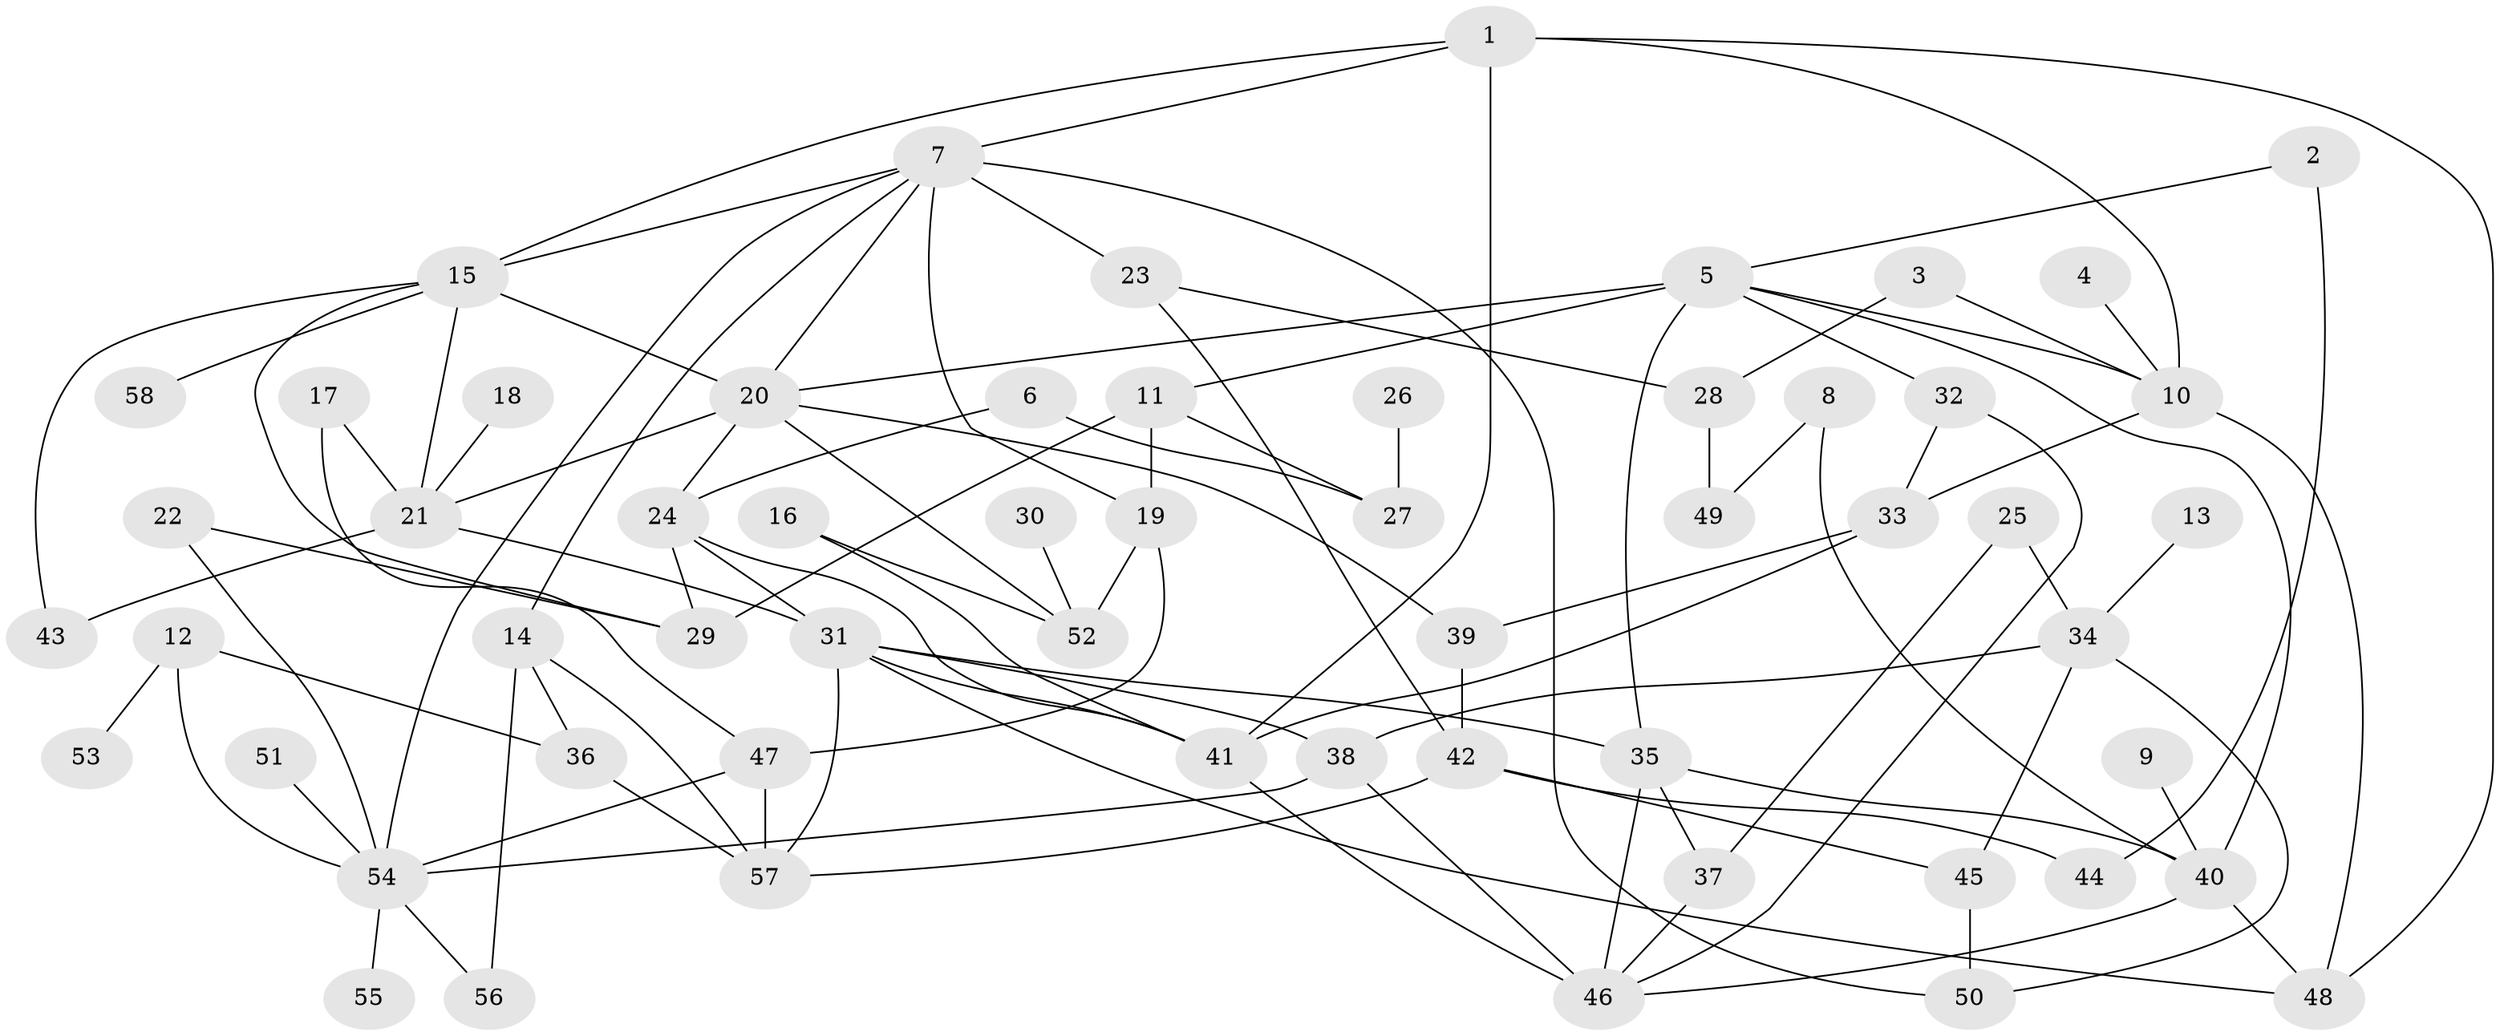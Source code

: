 // original degree distribution, {3: 0.1597222222222222, 6: 0.034722222222222224, 8: 0.013888888888888888, 5: 0.0625, 9: 0.006944444444444444, 4: 0.125, 2: 0.2986111111111111, 7: 0.020833333333333332, 1: 0.2777777777777778}
// Generated by graph-tools (version 1.1) at 2025/36/03/04/25 23:36:08]
// undirected, 58 vertices, 102 edges
graph export_dot {
  node [color=gray90,style=filled];
  1;
  2;
  3;
  4;
  5;
  6;
  7;
  8;
  9;
  10;
  11;
  12;
  13;
  14;
  15;
  16;
  17;
  18;
  19;
  20;
  21;
  22;
  23;
  24;
  25;
  26;
  27;
  28;
  29;
  30;
  31;
  32;
  33;
  34;
  35;
  36;
  37;
  38;
  39;
  40;
  41;
  42;
  43;
  44;
  45;
  46;
  47;
  48;
  49;
  50;
  51;
  52;
  53;
  54;
  55;
  56;
  57;
  58;
  1 -- 7 [weight=1.0];
  1 -- 10 [weight=1.0];
  1 -- 15 [weight=1.0];
  1 -- 41 [weight=1.0];
  1 -- 48 [weight=1.0];
  2 -- 5 [weight=1.0];
  2 -- 44 [weight=1.0];
  3 -- 10 [weight=1.0];
  3 -- 28 [weight=1.0];
  4 -- 10 [weight=1.0];
  5 -- 10 [weight=1.0];
  5 -- 11 [weight=2.0];
  5 -- 20 [weight=1.0];
  5 -- 32 [weight=1.0];
  5 -- 35 [weight=1.0];
  5 -- 40 [weight=1.0];
  6 -- 24 [weight=1.0];
  6 -- 27 [weight=1.0];
  7 -- 14 [weight=1.0];
  7 -- 15 [weight=1.0];
  7 -- 19 [weight=1.0];
  7 -- 20 [weight=1.0];
  7 -- 23 [weight=2.0];
  7 -- 50 [weight=1.0];
  7 -- 54 [weight=1.0];
  8 -- 40 [weight=1.0];
  8 -- 49 [weight=1.0];
  9 -- 40 [weight=1.0];
  10 -- 33 [weight=1.0];
  10 -- 48 [weight=1.0];
  11 -- 19 [weight=1.0];
  11 -- 27 [weight=1.0];
  11 -- 29 [weight=1.0];
  12 -- 36 [weight=1.0];
  12 -- 53 [weight=1.0];
  12 -- 54 [weight=1.0];
  13 -- 34 [weight=1.0];
  14 -- 36 [weight=1.0];
  14 -- 56 [weight=1.0];
  14 -- 57 [weight=1.0];
  15 -- 20 [weight=2.0];
  15 -- 21 [weight=1.0];
  15 -- 29 [weight=1.0];
  15 -- 43 [weight=1.0];
  15 -- 58 [weight=1.0];
  16 -- 41 [weight=1.0];
  16 -- 52 [weight=1.0];
  17 -- 21 [weight=1.0];
  17 -- 47 [weight=1.0];
  18 -- 21 [weight=1.0];
  19 -- 47 [weight=1.0];
  19 -- 52 [weight=1.0];
  20 -- 21 [weight=1.0];
  20 -- 24 [weight=3.0];
  20 -- 39 [weight=1.0];
  20 -- 52 [weight=1.0];
  21 -- 31 [weight=1.0];
  21 -- 43 [weight=1.0];
  22 -- 29 [weight=1.0];
  22 -- 54 [weight=1.0];
  23 -- 28 [weight=1.0];
  23 -- 42 [weight=1.0];
  24 -- 29 [weight=1.0];
  24 -- 31 [weight=1.0];
  24 -- 41 [weight=1.0];
  25 -- 34 [weight=1.0];
  25 -- 37 [weight=1.0];
  26 -- 27 [weight=1.0];
  28 -- 49 [weight=1.0];
  30 -- 52 [weight=1.0];
  31 -- 35 [weight=1.0];
  31 -- 38 [weight=1.0];
  31 -- 41 [weight=2.0];
  31 -- 48 [weight=1.0];
  31 -- 57 [weight=1.0];
  32 -- 33 [weight=1.0];
  32 -- 46 [weight=1.0];
  33 -- 39 [weight=1.0];
  33 -- 41 [weight=1.0];
  34 -- 38 [weight=1.0];
  34 -- 45 [weight=1.0];
  34 -- 50 [weight=1.0];
  35 -- 37 [weight=1.0];
  35 -- 40 [weight=1.0];
  35 -- 46 [weight=1.0];
  36 -- 57 [weight=1.0];
  37 -- 46 [weight=1.0];
  38 -- 46 [weight=1.0];
  38 -- 54 [weight=1.0];
  39 -- 42 [weight=1.0];
  40 -- 46 [weight=1.0];
  40 -- 48 [weight=1.0];
  41 -- 46 [weight=1.0];
  42 -- 44 [weight=1.0];
  42 -- 45 [weight=1.0];
  42 -- 57 [weight=1.0];
  45 -- 50 [weight=1.0];
  47 -- 54 [weight=1.0];
  47 -- 57 [weight=1.0];
  51 -- 54 [weight=1.0];
  54 -- 55 [weight=1.0];
  54 -- 56 [weight=1.0];
}
